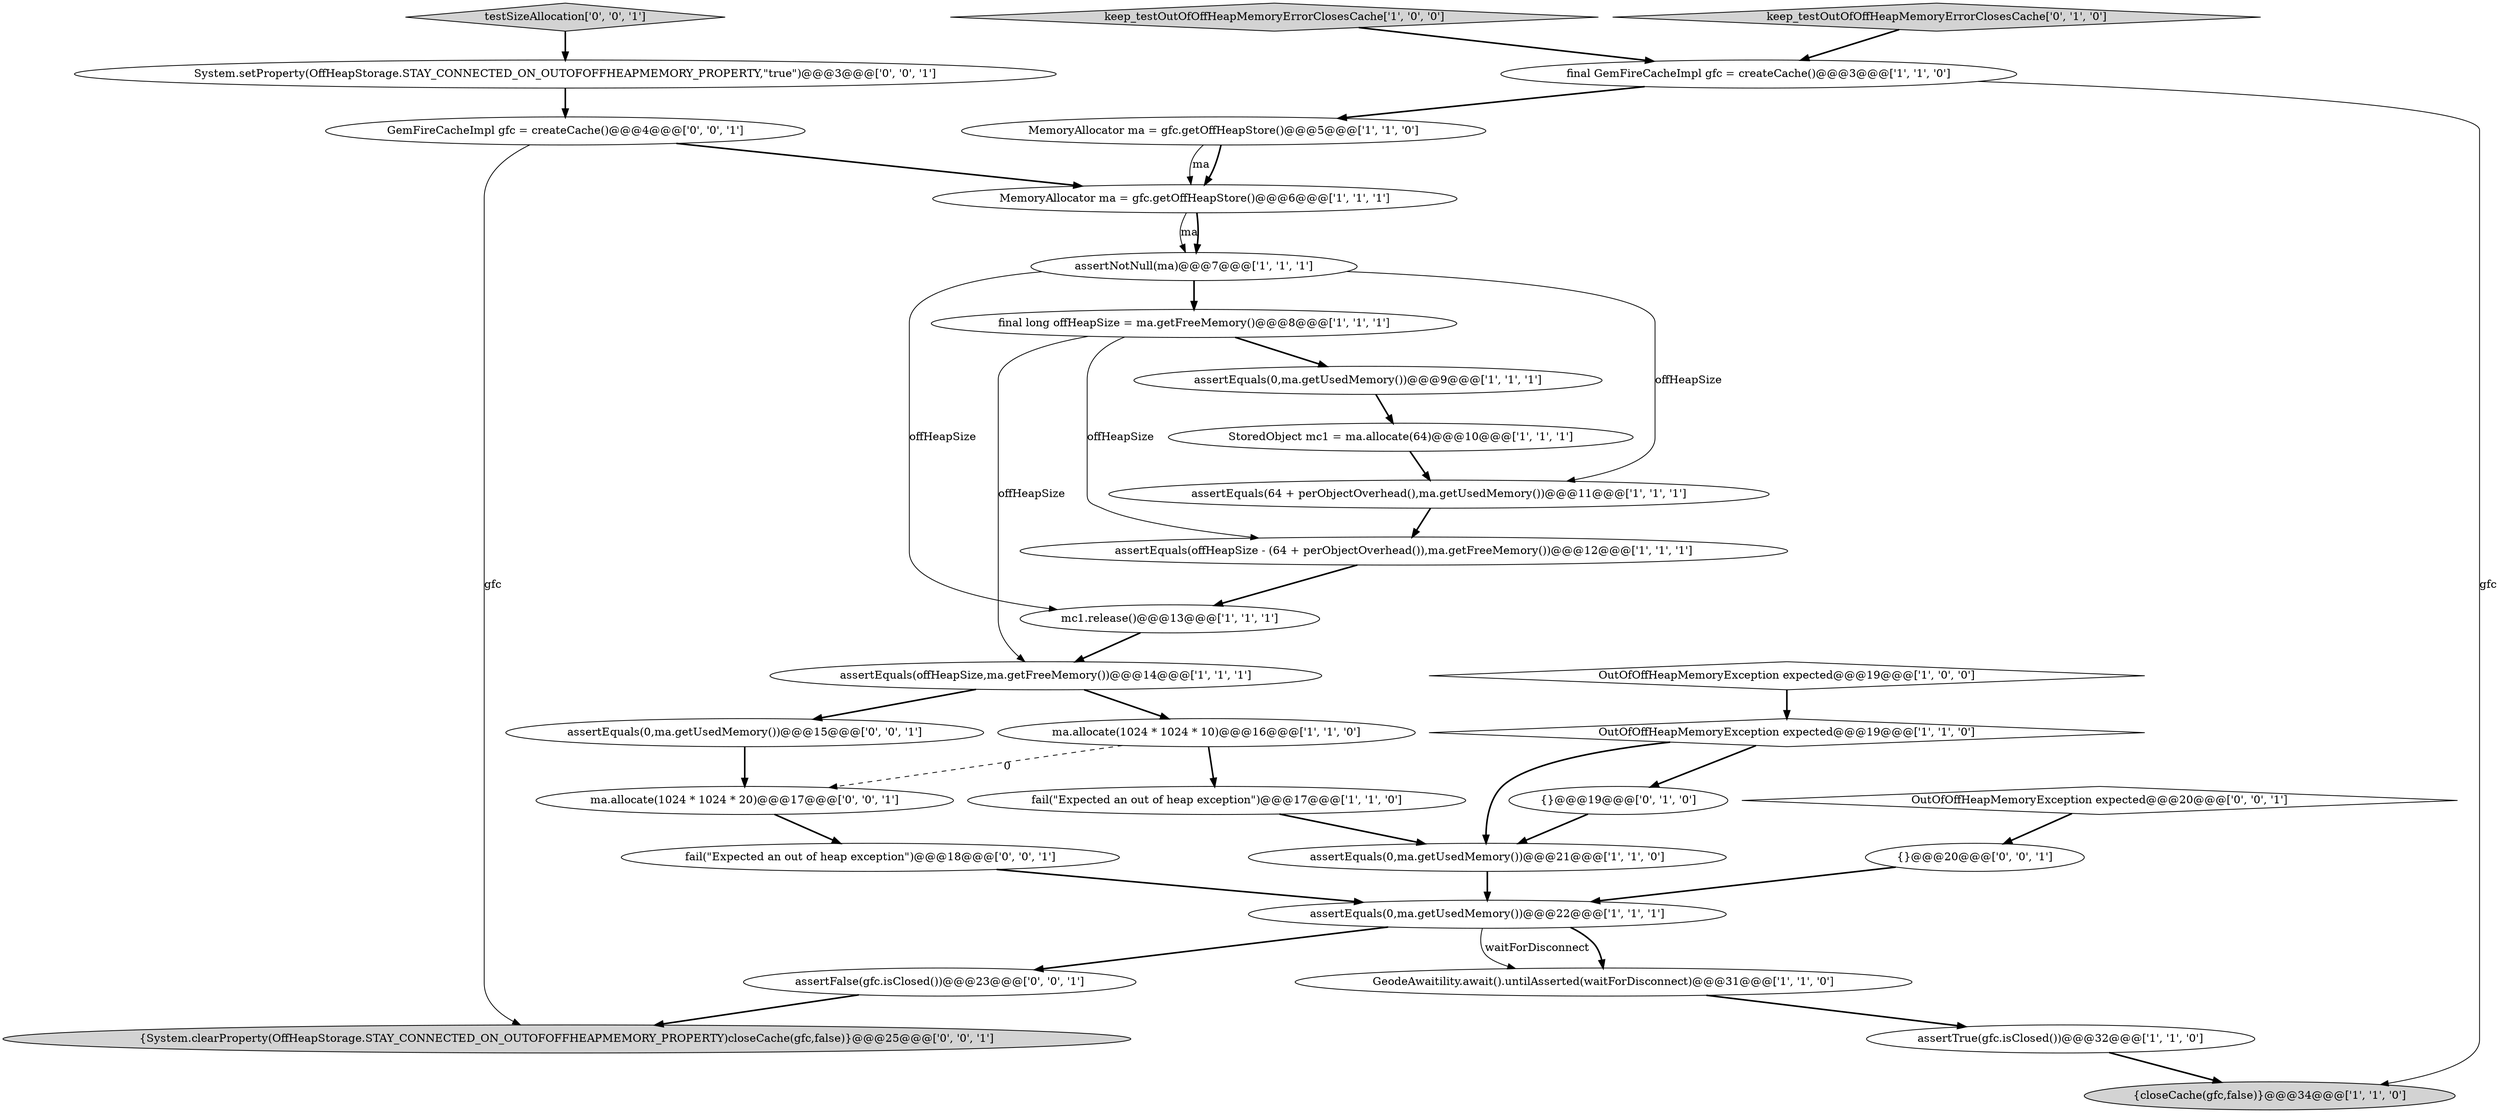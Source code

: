 digraph {
6 [style = filled, label = "ma.allocate(1024 * 1024 * 10)@@@16@@@['1', '1', '0']", fillcolor = white, shape = ellipse image = "AAA0AAABBB1BBB"];
14 [style = filled, label = "assertEquals(offHeapSize,ma.getFreeMemory())@@@14@@@['1', '1', '1']", fillcolor = white, shape = ellipse image = "AAA0AAABBB1BBB"];
13 [style = filled, label = "{closeCache(gfc,false)}@@@34@@@['1', '1', '0']", fillcolor = lightgray, shape = ellipse image = "AAA0AAABBB1BBB"];
26 [style = filled, label = "assertEquals(0,ma.getUsedMemory())@@@15@@@['0', '0', '1']", fillcolor = white, shape = ellipse image = "AAA0AAABBB3BBB"];
24 [style = filled, label = "{}@@@20@@@['0', '0', '1']", fillcolor = white, shape = ellipse image = "AAA0AAABBB3BBB"];
23 [style = filled, label = "assertFalse(gfc.isClosed())@@@23@@@['0', '0', '1']", fillcolor = white, shape = ellipse image = "AAA0AAABBB3BBB"];
1 [style = filled, label = "MemoryAllocator ma = gfc.getOffHeapStore()@@@6@@@['1', '1', '1']", fillcolor = white, shape = ellipse image = "AAA0AAABBB1BBB"];
2 [style = filled, label = "assertEquals(offHeapSize - (64 + perObjectOverhead()),ma.getFreeMemory())@@@12@@@['1', '1', '1']", fillcolor = white, shape = ellipse image = "AAA0AAABBB1BBB"];
25 [style = filled, label = "OutOfOffHeapMemoryException expected@@@20@@@['0', '0', '1']", fillcolor = white, shape = diamond image = "AAA0AAABBB3BBB"];
17 [style = filled, label = "OutOfOffHeapMemoryException expected@@@19@@@['1', '1', '0']", fillcolor = white, shape = diamond image = "AAA0AAABBB1BBB"];
11 [style = filled, label = "keep_testOutOfOffHeapMemoryErrorClosesCache['1', '0', '0']", fillcolor = lightgray, shape = diamond image = "AAA0AAABBB1BBB"];
19 [style = filled, label = "assertTrue(gfc.isClosed())@@@32@@@['1', '1', '0']", fillcolor = white, shape = ellipse image = "AAA0AAABBB1BBB"];
32 [style = filled, label = "ma.allocate(1024 * 1024 * 20)@@@17@@@['0', '0', '1']", fillcolor = white, shape = ellipse image = "AAA0AAABBB3BBB"];
18 [style = filled, label = "assertEquals(0,ma.getUsedMemory())@@@9@@@['1', '1', '1']", fillcolor = white, shape = ellipse image = "AAA0AAABBB1BBB"];
20 [style = filled, label = "GeodeAwaitility.await().untilAsserted(waitForDisconnect)@@@31@@@['1', '1', '0']", fillcolor = white, shape = ellipse image = "AAA0AAABBB1BBB"];
16 [style = filled, label = "assertNotNull(ma)@@@7@@@['1', '1', '1']", fillcolor = white, shape = ellipse image = "AAA0AAABBB1BBB"];
8 [style = filled, label = "mc1.release()@@@13@@@['1', '1', '1']", fillcolor = white, shape = ellipse image = "AAA0AAABBB1BBB"];
10 [style = filled, label = "assertEquals(0,ma.getUsedMemory())@@@21@@@['1', '1', '0']", fillcolor = white, shape = ellipse image = "AAA0AAABBB1BBB"];
28 [style = filled, label = "GemFireCacheImpl gfc = createCache()@@@4@@@['0', '0', '1']", fillcolor = white, shape = ellipse image = "AAA0AAABBB3BBB"];
30 [style = filled, label = "{System.clearProperty(OffHeapStorage.STAY_CONNECTED_ON_OUTOFOFFHEAPMEMORY_PROPERTY)closeCache(gfc,false)}@@@25@@@['0', '0', '1']", fillcolor = lightgray, shape = ellipse image = "AAA0AAABBB3BBB"];
31 [style = filled, label = "testSizeAllocation['0', '0', '1']", fillcolor = lightgray, shape = diamond image = "AAA0AAABBB3BBB"];
9 [style = filled, label = "OutOfOffHeapMemoryException expected@@@19@@@['1', '0', '0']", fillcolor = white, shape = diamond image = "AAA0AAABBB1BBB"];
5 [style = filled, label = "final long offHeapSize = ma.getFreeMemory()@@@8@@@['1', '1', '1']", fillcolor = white, shape = ellipse image = "AAA0AAABBB1BBB"];
12 [style = filled, label = "assertEquals(64 + perObjectOverhead(),ma.getUsedMemory())@@@11@@@['1', '1', '1']", fillcolor = white, shape = ellipse image = "AAA0AAABBB1BBB"];
22 [style = filled, label = "keep_testOutOfOffHeapMemoryErrorClosesCache['0', '1', '0']", fillcolor = lightgray, shape = diamond image = "AAA0AAABBB2BBB"];
27 [style = filled, label = "fail(\"Expected an out of heap exception\")@@@18@@@['0', '0', '1']", fillcolor = white, shape = ellipse image = "AAA0AAABBB3BBB"];
7 [style = filled, label = "MemoryAllocator ma = gfc.getOffHeapStore()@@@5@@@['1', '1', '0']", fillcolor = white, shape = ellipse image = "AAA0AAABBB1BBB"];
15 [style = filled, label = "final GemFireCacheImpl gfc = createCache()@@@3@@@['1', '1', '0']", fillcolor = white, shape = ellipse image = "AAA0AAABBB1BBB"];
29 [style = filled, label = "System.setProperty(OffHeapStorage.STAY_CONNECTED_ON_OUTOFOFFHEAPMEMORY_PROPERTY,\"true\")@@@3@@@['0', '0', '1']", fillcolor = white, shape = ellipse image = "AAA0AAABBB3BBB"];
4 [style = filled, label = "assertEquals(0,ma.getUsedMemory())@@@22@@@['1', '1', '1']", fillcolor = white, shape = ellipse image = "AAA0AAABBB1BBB"];
3 [style = filled, label = "StoredObject mc1 = ma.allocate(64)@@@10@@@['1', '1', '1']", fillcolor = white, shape = ellipse image = "AAA0AAABBB1BBB"];
21 [style = filled, label = "{}@@@19@@@['0', '1', '0']", fillcolor = white, shape = ellipse image = "AAA0AAABBB2BBB"];
0 [style = filled, label = "fail(\"Expected an out of heap exception\")@@@17@@@['1', '1', '0']", fillcolor = white, shape = ellipse image = "AAA0AAABBB1BBB"];
23->30 [style = bold, label=""];
18->3 [style = bold, label=""];
5->2 [style = solid, label="offHeapSize"];
8->14 [style = bold, label=""];
17->21 [style = bold, label=""];
27->4 [style = bold, label=""];
12->2 [style = bold, label=""];
25->24 [style = bold, label=""];
6->0 [style = bold, label=""];
29->28 [style = bold, label=""];
24->4 [style = bold, label=""];
28->30 [style = solid, label="gfc"];
6->32 [style = dashed, label="0"];
32->27 [style = bold, label=""];
11->15 [style = bold, label=""];
22->15 [style = bold, label=""];
15->7 [style = bold, label=""];
14->26 [style = bold, label=""];
4->20 [style = bold, label=""];
21->10 [style = bold, label=""];
19->13 [style = bold, label=""];
2->8 [style = bold, label=""];
20->19 [style = bold, label=""];
16->12 [style = solid, label="offHeapSize"];
0->10 [style = bold, label=""];
15->13 [style = solid, label="gfc"];
28->1 [style = bold, label=""];
3->12 [style = bold, label=""];
10->4 [style = bold, label=""];
9->17 [style = bold, label=""];
1->16 [style = solid, label="ma"];
26->32 [style = bold, label=""];
14->6 [style = bold, label=""];
5->18 [style = bold, label=""];
4->23 [style = bold, label=""];
16->5 [style = bold, label=""];
7->1 [style = bold, label=""];
31->29 [style = bold, label=""];
1->16 [style = bold, label=""];
7->1 [style = solid, label="ma"];
5->14 [style = solid, label="offHeapSize"];
17->10 [style = bold, label=""];
4->20 [style = solid, label="waitForDisconnect"];
16->8 [style = solid, label="offHeapSize"];
}

